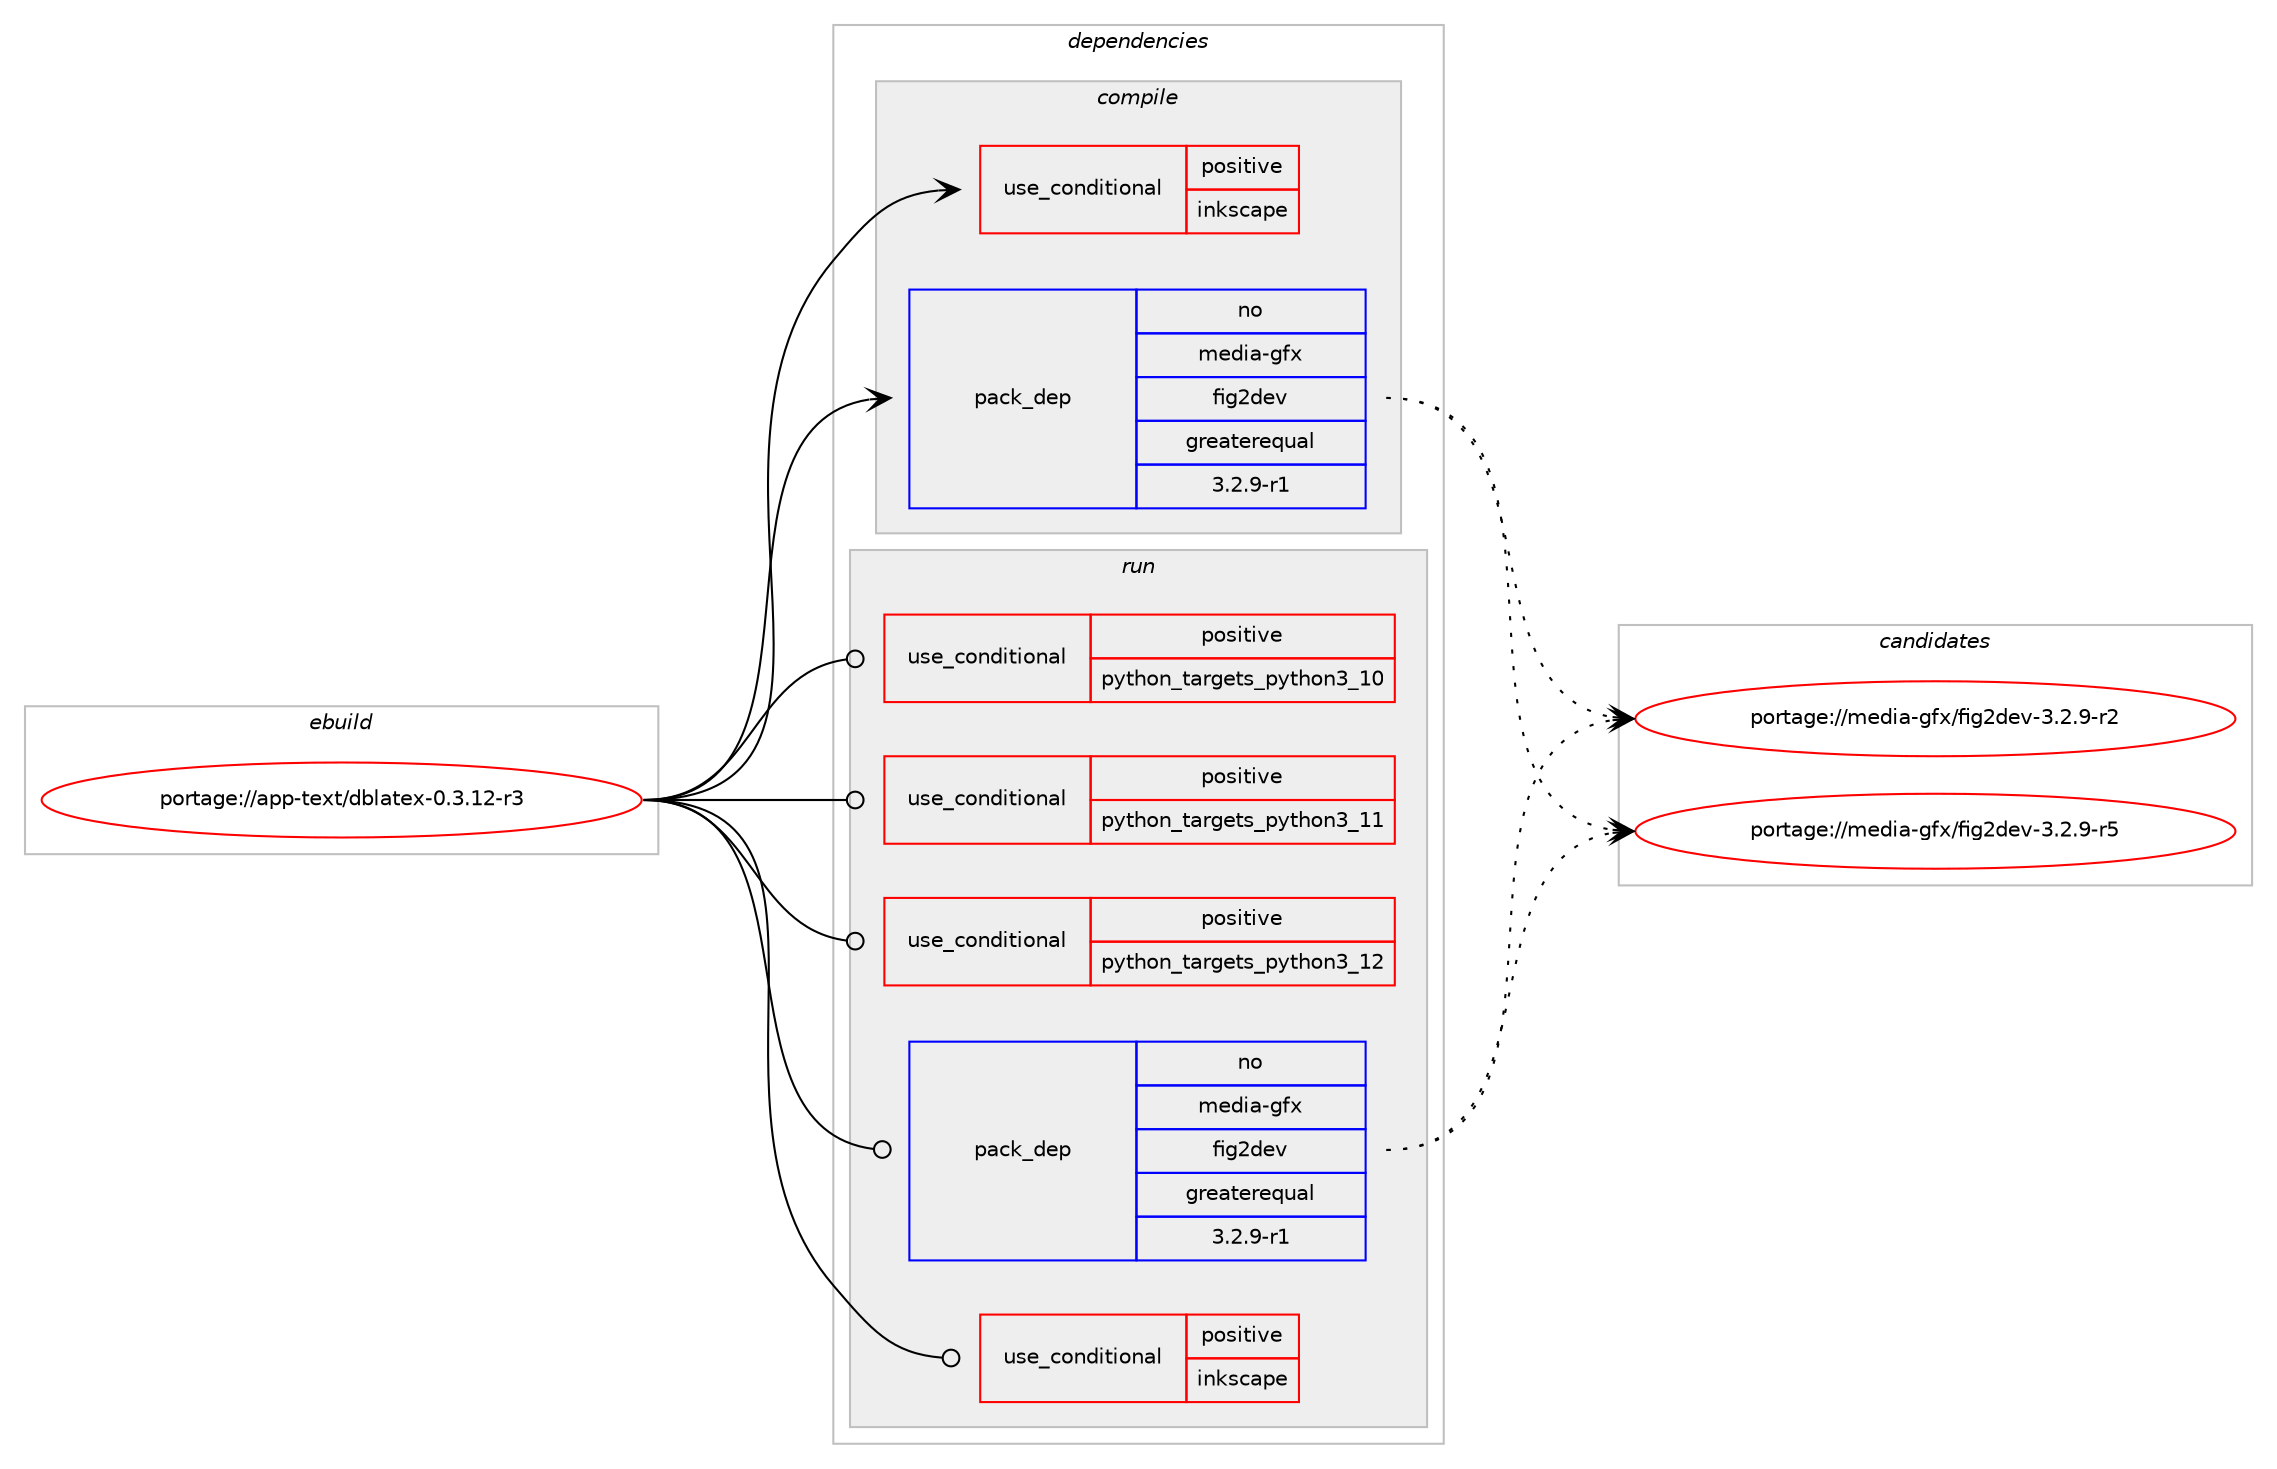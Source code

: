 digraph prolog {

# *************
# Graph options
# *************

newrank=true;
concentrate=true;
compound=true;
graph [rankdir=LR,fontname=Helvetica,fontsize=10,ranksep=1.5];#, ranksep=2.5, nodesep=0.2];
edge  [arrowhead=vee];
node  [fontname=Helvetica,fontsize=10];

# **********
# The ebuild
# **********

subgraph cluster_leftcol {
color=gray;
rank=same;
label=<<i>ebuild</i>>;
id [label="portage://app-text/dblatex-0.3.12-r3", color=red, width=4, href="../app-text/dblatex-0.3.12-r3.svg"];
}

# ****************
# The dependencies
# ****************

subgraph cluster_midcol {
color=gray;
label=<<i>dependencies</i>>;
subgraph cluster_compile {
fillcolor="#eeeeee";
style=filled;
label=<<i>compile</i>>;
subgraph cond14496 {
dependency24291 [label=<<TABLE BORDER="0" CELLBORDER="1" CELLSPACING="0" CELLPADDING="4"><TR><TD ROWSPAN="3" CELLPADDING="10">use_conditional</TD></TR><TR><TD>positive</TD></TR><TR><TD>inkscape</TD></TR></TABLE>>, shape=none, color=red];
# *** BEGIN UNKNOWN DEPENDENCY TYPE (TODO) ***
# dependency24291 -> package_dependency(portage://app-text/dblatex-0.3.12-r3,install,no,media-gfx,inkscape,none,[,,],[],[])
# *** END UNKNOWN DEPENDENCY TYPE (TODO) ***

}
id:e -> dependency24291:w [weight=20,style="solid",arrowhead="vee"];
# *** BEGIN UNKNOWN DEPENDENCY TYPE (TODO) ***
# id -> package_dependency(portage://app-text/dblatex-0.3.12-r3,install,no,app-text,docbook-xml-dtd,none,[,,],[slot(4.5)],[])
# *** END UNKNOWN DEPENDENCY TYPE (TODO) ***

# *** BEGIN UNKNOWN DEPENDENCY TYPE (TODO) ***
# id -> package_dependency(portage://app-text/dblatex-0.3.12-r3,install,no,dev-libs,kpathsea,none,[,,],[],[])
# *** END UNKNOWN DEPENDENCY TYPE (TODO) ***

# *** BEGIN UNKNOWN DEPENDENCY TYPE (TODO) ***
# id -> package_dependency(portage://app-text/dblatex-0.3.12-r3,install,no,dev-libs,libxslt,none,[,,],[],[])
# *** END UNKNOWN DEPENDENCY TYPE (TODO) ***

# *** BEGIN UNKNOWN DEPENDENCY TYPE (TODO) ***
# id -> package_dependency(portage://app-text/dblatex-0.3.12-r3,install,no,dev-texlive,texlive-fontutils,none,[,,],[],[])
# *** END UNKNOWN DEPENDENCY TYPE (TODO) ***

# *** BEGIN UNKNOWN DEPENDENCY TYPE (TODO) ***
# id -> package_dependency(portage://app-text/dblatex-0.3.12-r3,install,no,dev-texlive,texlive-latex,none,[,,],[],[])
# *** END UNKNOWN DEPENDENCY TYPE (TODO) ***

# *** BEGIN UNKNOWN DEPENDENCY TYPE (TODO) ***
# id -> package_dependency(portage://app-text/dblatex-0.3.12-r3,install,no,dev-texlive,texlive-latexextra,none,[,,],[],[])
# *** END UNKNOWN DEPENDENCY TYPE (TODO) ***

# *** BEGIN UNKNOWN DEPENDENCY TYPE (TODO) ***
# id -> package_dependency(portage://app-text/dblatex-0.3.12-r3,install,no,dev-texlive,texlive-latexrecommended,none,[,,],[],[])
# *** END UNKNOWN DEPENDENCY TYPE (TODO) ***

# *** BEGIN UNKNOWN DEPENDENCY TYPE (TODO) ***
# id -> package_dependency(portage://app-text/dblatex-0.3.12-r3,install,no,dev-texlive,texlive-mathscience,none,[,,],[],[])
# *** END UNKNOWN DEPENDENCY TYPE (TODO) ***

# *** BEGIN UNKNOWN DEPENDENCY TYPE (TODO) ***
# id -> package_dependency(portage://app-text/dblatex-0.3.12-r3,install,no,dev-texlive,texlive-pictures,none,[,,],[],[])
# *** END UNKNOWN DEPENDENCY TYPE (TODO) ***

# *** BEGIN UNKNOWN DEPENDENCY TYPE (TODO) ***
# id -> package_dependency(portage://app-text/dblatex-0.3.12-r3,install,no,dev-texlive,texlive-xetex,none,[,,],[],[])
# *** END UNKNOWN DEPENDENCY TYPE (TODO) ***

# *** BEGIN UNKNOWN DEPENDENCY TYPE (TODO) ***
# id -> package_dependency(portage://app-text/dblatex-0.3.12-r3,install,no,gnome-base,librsvg,none,[,,],[],[])
# *** END UNKNOWN DEPENDENCY TYPE (TODO) ***

subgraph pack9328 {
dependency24292 [label=<<TABLE BORDER="0" CELLBORDER="1" CELLSPACING="0" CELLPADDING="4" WIDTH="220"><TR><TD ROWSPAN="6" CELLPADDING="30">pack_dep</TD></TR><TR><TD WIDTH="110">no</TD></TR><TR><TD>media-gfx</TD></TR><TR><TD>fig2dev</TD></TR><TR><TD>greaterequal</TD></TR><TR><TD>3.2.9-r1</TD></TR></TABLE>>, shape=none, color=blue];
}
id:e -> dependency24292:w [weight=20,style="solid",arrowhead="vee"];
# *** BEGIN UNKNOWN DEPENDENCY TYPE (TODO) ***
# id -> package_dependency(portage://app-text/dblatex-0.3.12-r3,install,no,media-gfx,imagemagick,none,[,,],[],[])
# *** END UNKNOWN DEPENDENCY TYPE (TODO) ***

}
subgraph cluster_compileandrun {
fillcolor="#eeeeee";
style=filled;
label=<<i>compile and run</i>>;
}
subgraph cluster_run {
fillcolor="#eeeeee";
style=filled;
label=<<i>run</i>>;
subgraph cond14497 {
dependency24293 [label=<<TABLE BORDER="0" CELLBORDER="1" CELLSPACING="0" CELLPADDING="4"><TR><TD ROWSPAN="3" CELLPADDING="10">use_conditional</TD></TR><TR><TD>positive</TD></TR><TR><TD>inkscape</TD></TR></TABLE>>, shape=none, color=red];
# *** BEGIN UNKNOWN DEPENDENCY TYPE (TODO) ***
# dependency24293 -> package_dependency(portage://app-text/dblatex-0.3.12-r3,run,no,media-gfx,inkscape,none,[,,],[],[])
# *** END UNKNOWN DEPENDENCY TYPE (TODO) ***

}
id:e -> dependency24293:w [weight=20,style="solid",arrowhead="odot"];
subgraph cond14498 {
dependency24294 [label=<<TABLE BORDER="0" CELLBORDER="1" CELLSPACING="0" CELLPADDING="4"><TR><TD ROWSPAN="3" CELLPADDING="10">use_conditional</TD></TR><TR><TD>positive</TD></TR><TR><TD>python_targets_python3_10</TD></TR></TABLE>>, shape=none, color=red];
# *** BEGIN UNKNOWN DEPENDENCY TYPE (TODO) ***
# dependency24294 -> package_dependency(portage://app-text/dblatex-0.3.12-r3,run,no,dev-lang,python,none,[,,],[slot(3.10)],[])
# *** END UNKNOWN DEPENDENCY TYPE (TODO) ***

}
id:e -> dependency24294:w [weight=20,style="solid",arrowhead="odot"];
subgraph cond14499 {
dependency24295 [label=<<TABLE BORDER="0" CELLBORDER="1" CELLSPACING="0" CELLPADDING="4"><TR><TD ROWSPAN="3" CELLPADDING="10">use_conditional</TD></TR><TR><TD>positive</TD></TR><TR><TD>python_targets_python3_11</TD></TR></TABLE>>, shape=none, color=red];
# *** BEGIN UNKNOWN DEPENDENCY TYPE (TODO) ***
# dependency24295 -> package_dependency(portage://app-text/dblatex-0.3.12-r3,run,no,dev-lang,python,none,[,,],[slot(3.11)],[])
# *** END UNKNOWN DEPENDENCY TYPE (TODO) ***

}
id:e -> dependency24295:w [weight=20,style="solid",arrowhead="odot"];
subgraph cond14500 {
dependency24296 [label=<<TABLE BORDER="0" CELLBORDER="1" CELLSPACING="0" CELLPADDING="4"><TR><TD ROWSPAN="3" CELLPADDING="10">use_conditional</TD></TR><TR><TD>positive</TD></TR><TR><TD>python_targets_python3_12</TD></TR></TABLE>>, shape=none, color=red];
# *** BEGIN UNKNOWN DEPENDENCY TYPE (TODO) ***
# dependency24296 -> package_dependency(portage://app-text/dblatex-0.3.12-r3,run,no,dev-lang,python,none,[,,],[slot(3.12)],[])
# *** END UNKNOWN DEPENDENCY TYPE (TODO) ***

}
id:e -> dependency24296:w [weight=20,style="solid",arrowhead="odot"];
# *** BEGIN UNKNOWN DEPENDENCY TYPE (TODO) ***
# id -> package_dependency(portage://app-text/dblatex-0.3.12-r3,run,no,app-text,docbook-xml-dtd,none,[,,],[slot(4.5)],[])
# *** END UNKNOWN DEPENDENCY TYPE (TODO) ***

# *** BEGIN UNKNOWN DEPENDENCY TYPE (TODO) ***
# id -> package_dependency(portage://app-text/dblatex-0.3.12-r3,run,no,dev-libs,kpathsea,none,[,,],[],[])
# *** END UNKNOWN DEPENDENCY TYPE (TODO) ***

# *** BEGIN UNKNOWN DEPENDENCY TYPE (TODO) ***
# id -> package_dependency(portage://app-text/dblatex-0.3.12-r3,run,no,dev-libs,libxslt,none,[,,],[],[])
# *** END UNKNOWN DEPENDENCY TYPE (TODO) ***

# *** BEGIN UNKNOWN DEPENDENCY TYPE (TODO) ***
# id -> package_dependency(portage://app-text/dblatex-0.3.12-r3,run,no,dev-texlive,texlive-fontutils,none,[,,],[],[])
# *** END UNKNOWN DEPENDENCY TYPE (TODO) ***

# *** BEGIN UNKNOWN DEPENDENCY TYPE (TODO) ***
# id -> package_dependency(portage://app-text/dblatex-0.3.12-r3,run,no,dev-texlive,texlive-latex,none,[,,],[],[])
# *** END UNKNOWN DEPENDENCY TYPE (TODO) ***

# *** BEGIN UNKNOWN DEPENDENCY TYPE (TODO) ***
# id -> package_dependency(portage://app-text/dblatex-0.3.12-r3,run,no,dev-texlive,texlive-latexextra,none,[,,],[],[])
# *** END UNKNOWN DEPENDENCY TYPE (TODO) ***

# *** BEGIN UNKNOWN DEPENDENCY TYPE (TODO) ***
# id -> package_dependency(portage://app-text/dblatex-0.3.12-r3,run,no,dev-texlive,texlive-latexrecommended,none,[,,],[],[])
# *** END UNKNOWN DEPENDENCY TYPE (TODO) ***

# *** BEGIN UNKNOWN DEPENDENCY TYPE (TODO) ***
# id -> package_dependency(portage://app-text/dblatex-0.3.12-r3,run,no,dev-texlive,texlive-mathscience,none,[,,],[],[])
# *** END UNKNOWN DEPENDENCY TYPE (TODO) ***

# *** BEGIN UNKNOWN DEPENDENCY TYPE (TODO) ***
# id -> package_dependency(portage://app-text/dblatex-0.3.12-r3,run,no,dev-texlive,texlive-pictures,none,[,,],[],[])
# *** END UNKNOWN DEPENDENCY TYPE (TODO) ***

# *** BEGIN UNKNOWN DEPENDENCY TYPE (TODO) ***
# id -> package_dependency(portage://app-text/dblatex-0.3.12-r3,run,no,dev-texlive,texlive-xetex,none,[,,],[],[])
# *** END UNKNOWN DEPENDENCY TYPE (TODO) ***

# *** BEGIN UNKNOWN DEPENDENCY TYPE (TODO) ***
# id -> package_dependency(portage://app-text/dblatex-0.3.12-r3,run,no,gnome-base,librsvg,none,[,,],[],[])
# *** END UNKNOWN DEPENDENCY TYPE (TODO) ***

subgraph pack9329 {
dependency24297 [label=<<TABLE BORDER="0" CELLBORDER="1" CELLSPACING="0" CELLPADDING="4" WIDTH="220"><TR><TD ROWSPAN="6" CELLPADDING="30">pack_dep</TD></TR><TR><TD WIDTH="110">no</TD></TR><TR><TD>media-gfx</TD></TR><TR><TD>fig2dev</TD></TR><TR><TD>greaterequal</TD></TR><TR><TD>3.2.9-r1</TD></TR></TABLE>>, shape=none, color=blue];
}
id:e -> dependency24297:w [weight=20,style="solid",arrowhead="odot"];
# *** BEGIN UNKNOWN DEPENDENCY TYPE (TODO) ***
# id -> package_dependency(portage://app-text/dblatex-0.3.12-r3,run,no,media-gfx,imagemagick,none,[,,],[],[])
# *** END UNKNOWN DEPENDENCY TYPE (TODO) ***

}
}

# **************
# The candidates
# **************

subgraph cluster_choices {
rank=same;
color=gray;
label=<<i>candidates</i>>;

subgraph choice9328 {
color=black;
nodesep=1;
choice109101100105974510310212047102105103501001011184551465046574511450 [label="portage://media-gfx/fig2dev-3.2.9-r2", color=red, width=4,href="../media-gfx/fig2dev-3.2.9-r2.svg"];
choice109101100105974510310212047102105103501001011184551465046574511453 [label="portage://media-gfx/fig2dev-3.2.9-r5", color=red, width=4,href="../media-gfx/fig2dev-3.2.9-r5.svg"];
dependency24292:e -> choice109101100105974510310212047102105103501001011184551465046574511450:w [style=dotted,weight="100"];
dependency24292:e -> choice109101100105974510310212047102105103501001011184551465046574511453:w [style=dotted,weight="100"];
}
subgraph choice9329 {
color=black;
nodesep=1;
choice109101100105974510310212047102105103501001011184551465046574511450 [label="portage://media-gfx/fig2dev-3.2.9-r2", color=red, width=4,href="../media-gfx/fig2dev-3.2.9-r2.svg"];
choice109101100105974510310212047102105103501001011184551465046574511453 [label="portage://media-gfx/fig2dev-3.2.9-r5", color=red, width=4,href="../media-gfx/fig2dev-3.2.9-r5.svg"];
dependency24297:e -> choice109101100105974510310212047102105103501001011184551465046574511450:w [style=dotted,weight="100"];
dependency24297:e -> choice109101100105974510310212047102105103501001011184551465046574511453:w [style=dotted,weight="100"];
}
}

}
